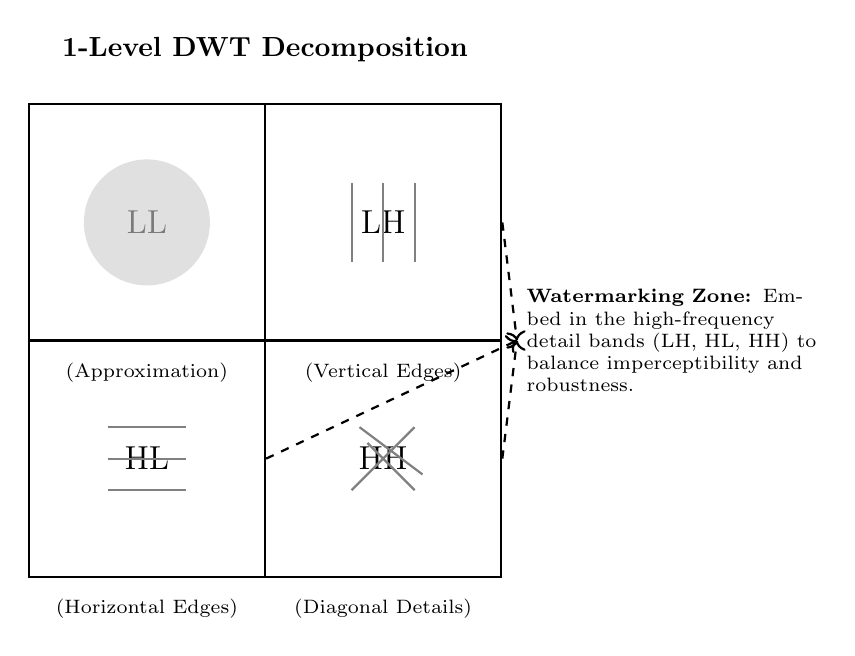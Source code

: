 % Revised 1-level DWT decomposition with intuitive feature hints
\begin{tikzpicture}[
    scale=1,
    band/.style={draw, thick, minimum width=3cm, minimum height=3cm},
    label/.style={font=\large, anchor=center},
    sublabel/.style={font=\scriptsize, anchor=north, yshift=-0.15cm},
    edgefeat/.style={gray, thick}
]
    % Title
    \node[font=\bfseries] at (3,6.7) {1-Level DWT Decomposition};

    % Bands
    \node[band,label] at (1.5,4.5) (LL) {LL};
    \node[sublabel] at (LL.south) {(Approximation)};

    \node[band,label] at (4.5,4.5) (LH) {LH};
    \node[sublabel] at (LH.south) {(Vertical Edges)};

    \node[band,label] at (1.5,1.5) (HL) {HL};
    \node[sublabel] at (HL.south) {(Horizontal Edges)};

    \node[band,label] at (4.5,1.5) (HH) {HH};
    \node[sublabel] at (HH.south) {(Diagonal Details)};

    % Feature hints
    % LL - blurred blob
    \fill[gray!40, opacity=0.6] (1.5,4.5) circle (0.8cm);

    % LH Vertical lines
    \foreach \x in {4.1,4.5,4.9} {\draw[edgefeat] (\x,4.0)--(\x,5.0);}

    % HL Horizontal lines
    \foreach \y in {1.1,1.5,1.9} {\draw[edgefeat] (1.0,\y)--(2.0,\y);}

    % HH Diagonal snippets
    \draw[edgefeat] (4.1,1.1)--(4.9,1.9);
    \draw[edgefeat] (4.9,1.1)--(4.3,1.7);
    \draw[edgefeat] (4.2,1.9)--(5.0,1.3);

    % Annotation box
    \node[align=left, font=\scriptsize, text width=3.7cm, anchor=west] (ann) at (6.2,3.0) {\textbf{Watermarking Zone:} Embed in the high-frequency detail bands (LH, HL, HH) to balance imperceptibility and robustness.};

    % Arrows
    \draw[->, dashed, thick] (LH.east) -- (ann.west);
    \draw[->, dashed, thick] (HL.east) -- (ann.west);
    \draw[->, dashed, thick] (HH.east) -- (ann.west);
\end{tikzpicture}
